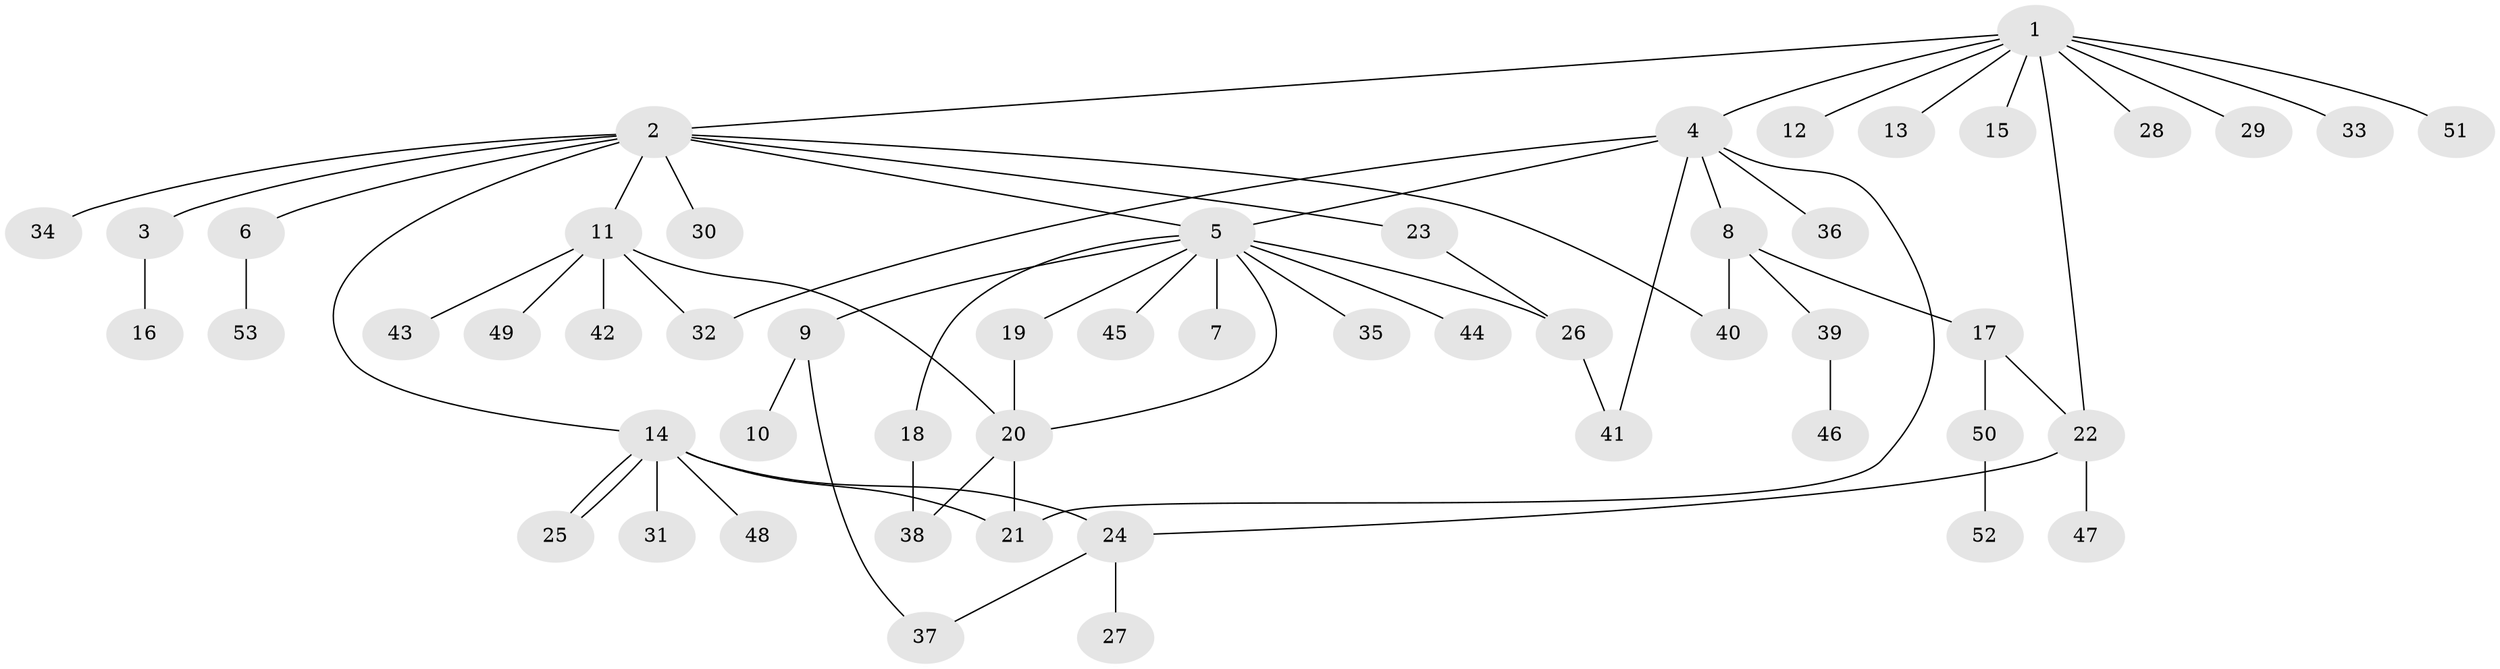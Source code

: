// Generated by graph-tools (version 1.1) at 2025/14/03/09/25 04:14:35]
// undirected, 53 vertices, 66 edges
graph export_dot {
graph [start="1"]
  node [color=gray90,style=filled];
  1;
  2;
  3;
  4;
  5;
  6;
  7;
  8;
  9;
  10;
  11;
  12;
  13;
  14;
  15;
  16;
  17;
  18;
  19;
  20;
  21;
  22;
  23;
  24;
  25;
  26;
  27;
  28;
  29;
  30;
  31;
  32;
  33;
  34;
  35;
  36;
  37;
  38;
  39;
  40;
  41;
  42;
  43;
  44;
  45;
  46;
  47;
  48;
  49;
  50;
  51;
  52;
  53;
  1 -- 2;
  1 -- 4;
  1 -- 12;
  1 -- 13;
  1 -- 15;
  1 -- 22;
  1 -- 28;
  1 -- 29;
  1 -- 33;
  1 -- 51;
  2 -- 3;
  2 -- 5;
  2 -- 6;
  2 -- 11;
  2 -- 14;
  2 -- 23;
  2 -- 30;
  2 -- 34;
  2 -- 40;
  3 -- 16;
  4 -- 5;
  4 -- 8;
  4 -- 21;
  4 -- 32;
  4 -- 36;
  4 -- 41;
  5 -- 7;
  5 -- 9;
  5 -- 18;
  5 -- 19;
  5 -- 20;
  5 -- 26;
  5 -- 35;
  5 -- 44;
  5 -- 45;
  6 -- 53;
  8 -- 17;
  8 -- 39;
  8 -- 40;
  9 -- 10;
  9 -- 37;
  11 -- 20;
  11 -- 32;
  11 -- 42;
  11 -- 43;
  11 -- 49;
  14 -- 21;
  14 -- 24;
  14 -- 25;
  14 -- 25;
  14 -- 31;
  14 -- 48;
  17 -- 22;
  17 -- 50;
  18 -- 38;
  19 -- 20;
  20 -- 21;
  20 -- 38;
  22 -- 24;
  22 -- 47;
  23 -- 26;
  24 -- 27;
  24 -- 37;
  26 -- 41;
  39 -- 46;
  50 -- 52;
}
